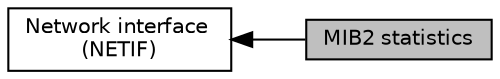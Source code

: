 digraph "MIB2 statistics"
{
  edge [fontname="Helvetica",fontsize="10",labelfontname="Helvetica",labelfontsize="10"];
  node [fontname="Helvetica",fontsize="10",shape=box];
  rankdir=LR;
  Node1 [label="MIB2 statistics",height=0.2,width=0.4,color="black", fillcolor="grey75", style="filled", fontcolor="black",tooltip=" "];
  Node2 [label="Network interface \l(NETIF)",height=0.2,width=0.4,color="black", fillcolor="white", style="filled",URL="$group__netif.html",tooltip=" "];
  Node2->Node1 [shape=plaintext, dir="back", style="solid"];
}
